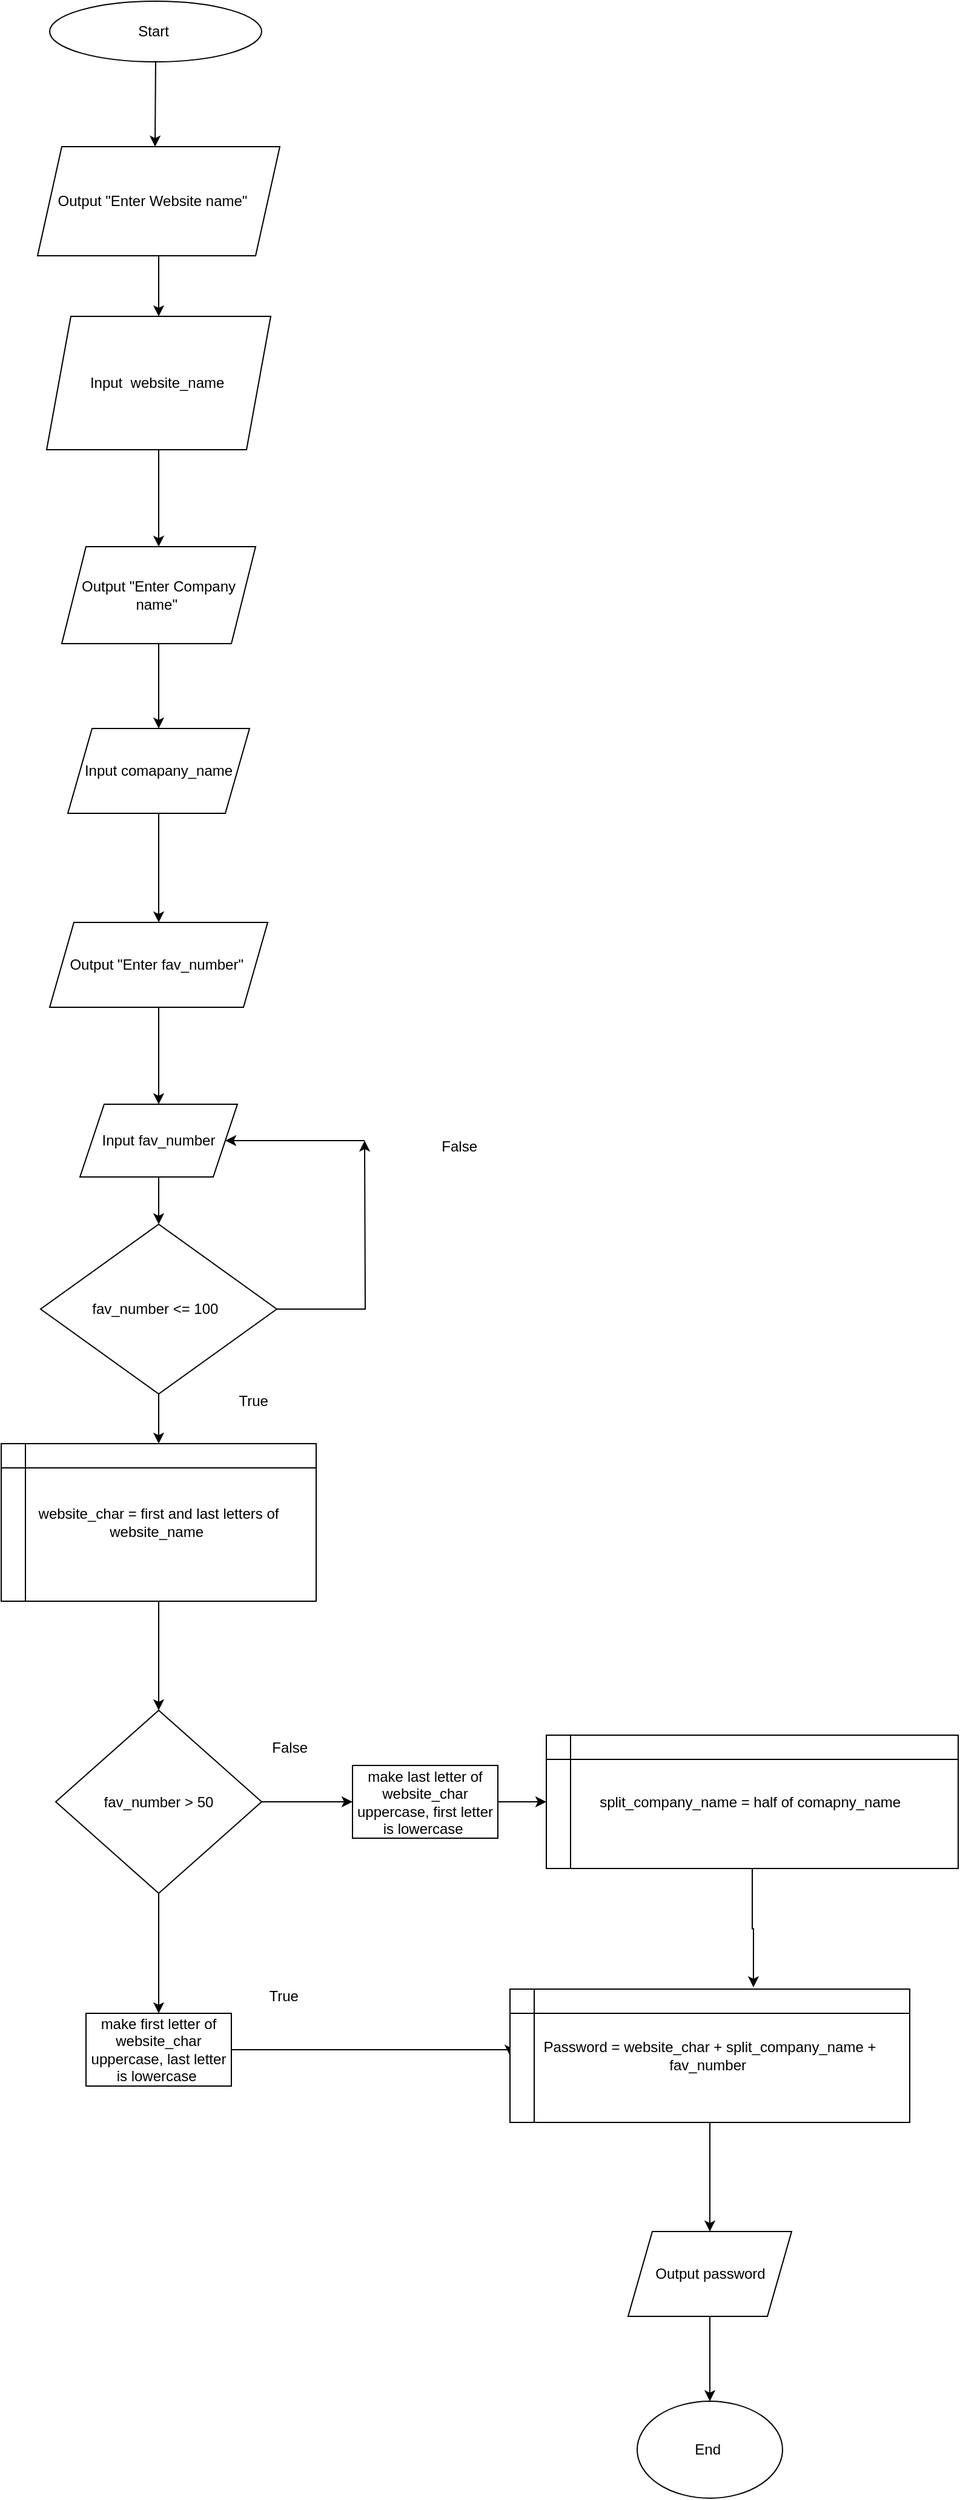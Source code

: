 <mxfile version="22.0.4" type="github">
  <diagram id="C5RBs43oDa-KdzZeNtuy" name="Page-1">
    <mxGraphModel dx="2176" dy="2229" grid="1" gridSize="10" guides="1" tooltips="1" connect="1" arrows="1" fold="1" page="1" pageScale="1" pageWidth="827" pageHeight="1169" math="0" shadow="0">
      <root>
        <mxCell id="WIyWlLk6GJQsqaUBKTNV-0" />
        <mxCell id="WIyWlLk6GJQsqaUBKTNV-1" parent="WIyWlLk6GJQsqaUBKTNV-0" />
        <mxCell id="24DgPlXDkQyMNF_LGgYB-0" value="Start&amp;nbsp;" style="ellipse;whiteSpace=wrap;html=1;" vertex="1" parent="WIyWlLk6GJQsqaUBKTNV-1">
          <mxGeometry x="10" y="20" width="174.98" height="50" as="geometry" />
        </mxCell>
        <mxCell id="24DgPlXDkQyMNF_LGgYB-44" style="edgeStyle=orthogonalEdgeStyle;rounded=0;orthogonalLoop=1;jettySize=auto;html=1;entryX=0.5;entryY=0;entryDx=0;entryDy=0;" edge="1" parent="WIyWlLk6GJQsqaUBKTNV-1" source="24DgPlXDkQyMNF_LGgYB-3" target="24DgPlXDkQyMNF_LGgYB-5">
          <mxGeometry relative="1" as="geometry" />
        </mxCell>
        <mxCell id="24DgPlXDkQyMNF_LGgYB-3" value="Output &quot;Enter Website name&quot;&amp;nbsp; &amp;nbsp;" style="shape=parallelogram;perimeter=parallelogramPerimeter;whiteSpace=wrap;html=1;fixedSize=1;" vertex="1" parent="WIyWlLk6GJQsqaUBKTNV-1">
          <mxGeometry y="140" width="200" height="90" as="geometry" />
        </mxCell>
        <mxCell id="24DgPlXDkQyMNF_LGgYB-47" style="edgeStyle=orthogonalEdgeStyle;rounded=0;orthogonalLoop=1;jettySize=auto;html=1;entryX=0.5;entryY=0;entryDx=0;entryDy=0;" edge="1" parent="WIyWlLk6GJQsqaUBKTNV-1" source="24DgPlXDkQyMNF_LGgYB-5" target="24DgPlXDkQyMNF_LGgYB-12">
          <mxGeometry relative="1" as="geometry" />
        </mxCell>
        <mxCell id="24DgPlXDkQyMNF_LGgYB-5" value="Input&amp;nbsp; website_name&amp;nbsp;" style="shape=parallelogram;perimeter=parallelogramPerimeter;whiteSpace=wrap;html=1;fixedSize=1;" vertex="1" parent="WIyWlLk6GJQsqaUBKTNV-1">
          <mxGeometry x="7.5" y="280" width="185" height="110" as="geometry" />
        </mxCell>
        <mxCell id="24DgPlXDkQyMNF_LGgYB-48" style="edgeStyle=orthogonalEdgeStyle;rounded=0;orthogonalLoop=1;jettySize=auto;html=1;entryX=0.5;entryY=0;entryDx=0;entryDy=0;" edge="1" parent="WIyWlLk6GJQsqaUBKTNV-1" source="24DgPlXDkQyMNF_LGgYB-12" target="24DgPlXDkQyMNF_LGgYB-13">
          <mxGeometry relative="1" as="geometry" />
        </mxCell>
        <mxCell id="24DgPlXDkQyMNF_LGgYB-12" value="Output &quot;Enter Company name&quot;&amp;nbsp;" style="shape=parallelogram;perimeter=parallelogramPerimeter;whiteSpace=wrap;html=1;fixedSize=1;" vertex="1" parent="WIyWlLk6GJQsqaUBKTNV-1">
          <mxGeometry x="20.0" y="470" width="160" height="80" as="geometry" />
        </mxCell>
        <mxCell id="24DgPlXDkQyMNF_LGgYB-49" style="edgeStyle=orthogonalEdgeStyle;rounded=0;orthogonalLoop=1;jettySize=auto;html=1;entryX=0.5;entryY=0;entryDx=0;entryDy=0;" edge="1" parent="WIyWlLk6GJQsqaUBKTNV-1" source="24DgPlXDkQyMNF_LGgYB-13" target="24DgPlXDkQyMNF_LGgYB-18">
          <mxGeometry relative="1" as="geometry" />
        </mxCell>
        <mxCell id="24DgPlXDkQyMNF_LGgYB-13" value="Input comapany_name" style="shape=parallelogram;perimeter=parallelogramPerimeter;whiteSpace=wrap;html=1;fixedSize=1;" vertex="1" parent="WIyWlLk6GJQsqaUBKTNV-1">
          <mxGeometry x="25" y="620" width="150" height="70" as="geometry" />
        </mxCell>
        <mxCell id="24DgPlXDkQyMNF_LGgYB-52" style="edgeStyle=orthogonalEdgeStyle;rounded=0;orthogonalLoop=1;jettySize=auto;html=1;entryX=0.5;entryY=0;entryDx=0;entryDy=0;" edge="1" parent="WIyWlLk6GJQsqaUBKTNV-1" source="24DgPlXDkQyMNF_LGgYB-17" target="24DgPlXDkQyMNF_LGgYB-28">
          <mxGeometry relative="1" as="geometry" />
        </mxCell>
        <mxCell id="24DgPlXDkQyMNF_LGgYB-65" style="edgeStyle=orthogonalEdgeStyle;rounded=0;orthogonalLoop=1;jettySize=auto;html=1;" edge="1" parent="WIyWlLk6GJQsqaUBKTNV-1" source="24DgPlXDkQyMNF_LGgYB-17">
          <mxGeometry relative="1" as="geometry">
            <mxPoint x="270" y="960" as="targetPoint" />
          </mxGeometry>
        </mxCell>
        <mxCell id="24DgPlXDkQyMNF_LGgYB-17" value="fav_number &amp;lt;= 100&amp;nbsp;&amp;nbsp;" style="rhombus;whiteSpace=wrap;html=1;" vertex="1" parent="WIyWlLk6GJQsqaUBKTNV-1">
          <mxGeometry x="2.5" y="1029" width="195" height="140" as="geometry" />
        </mxCell>
        <mxCell id="24DgPlXDkQyMNF_LGgYB-50" style="edgeStyle=orthogonalEdgeStyle;rounded=0;orthogonalLoop=1;jettySize=auto;html=1;" edge="1" parent="WIyWlLk6GJQsqaUBKTNV-1" source="24DgPlXDkQyMNF_LGgYB-18" target="24DgPlXDkQyMNF_LGgYB-19">
          <mxGeometry relative="1" as="geometry" />
        </mxCell>
        <mxCell id="24DgPlXDkQyMNF_LGgYB-18" value="Output &quot;Enter fav_number&quot;&amp;nbsp;" style="shape=parallelogram;perimeter=parallelogramPerimeter;whiteSpace=wrap;html=1;fixedSize=1;" vertex="1" parent="WIyWlLk6GJQsqaUBKTNV-1">
          <mxGeometry x="10" y="780" width="180" height="70" as="geometry" />
        </mxCell>
        <mxCell id="24DgPlXDkQyMNF_LGgYB-51" style="edgeStyle=orthogonalEdgeStyle;rounded=0;orthogonalLoop=1;jettySize=auto;html=1;entryX=0.5;entryY=0;entryDx=0;entryDy=0;" edge="1" parent="WIyWlLk6GJQsqaUBKTNV-1" source="24DgPlXDkQyMNF_LGgYB-19" target="24DgPlXDkQyMNF_LGgYB-17">
          <mxGeometry relative="1" as="geometry" />
        </mxCell>
        <mxCell id="24DgPlXDkQyMNF_LGgYB-19" value="Input fav_number" style="shape=parallelogram;perimeter=parallelogramPerimeter;whiteSpace=wrap;html=1;fixedSize=1;" vertex="1" parent="WIyWlLk6GJQsqaUBKTNV-1">
          <mxGeometry x="35" y="930" width="130" height="60" as="geometry" />
        </mxCell>
        <mxCell id="24DgPlXDkQyMNF_LGgYB-53" style="edgeStyle=orthogonalEdgeStyle;rounded=0;orthogonalLoop=1;jettySize=auto;html=1;entryX=0.5;entryY=0;entryDx=0;entryDy=0;" edge="1" parent="WIyWlLk6GJQsqaUBKTNV-1" source="24DgPlXDkQyMNF_LGgYB-28" target="24DgPlXDkQyMNF_LGgYB-31">
          <mxGeometry relative="1" as="geometry" />
        </mxCell>
        <mxCell id="24DgPlXDkQyMNF_LGgYB-28" value="website_char = first and last letters of website_name&amp;nbsp;" style="shape=internalStorage;whiteSpace=wrap;html=1;backgroundOutline=1;" vertex="1" parent="WIyWlLk6GJQsqaUBKTNV-1">
          <mxGeometry x="-30" y="1210" width="260" height="130" as="geometry" />
        </mxCell>
        <mxCell id="24DgPlXDkQyMNF_LGgYB-54" style="edgeStyle=orthogonalEdgeStyle;rounded=0;orthogonalLoop=1;jettySize=auto;html=1;entryX=0.5;entryY=0;entryDx=0;entryDy=0;" edge="1" parent="WIyWlLk6GJQsqaUBKTNV-1" source="24DgPlXDkQyMNF_LGgYB-31" target="24DgPlXDkQyMNF_LGgYB-33">
          <mxGeometry relative="1" as="geometry" />
        </mxCell>
        <mxCell id="24DgPlXDkQyMNF_LGgYB-55" style="edgeStyle=orthogonalEdgeStyle;rounded=0;orthogonalLoop=1;jettySize=auto;html=1;entryX=0;entryY=0.5;entryDx=0;entryDy=0;" edge="1" parent="WIyWlLk6GJQsqaUBKTNV-1" source="24DgPlXDkQyMNF_LGgYB-31" target="24DgPlXDkQyMNF_LGgYB-35">
          <mxGeometry relative="1" as="geometry" />
        </mxCell>
        <mxCell id="24DgPlXDkQyMNF_LGgYB-31" value="fav_number &amp;gt; 50" style="rhombus;whiteSpace=wrap;html=1;" vertex="1" parent="WIyWlLk6GJQsqaUBKTNV-1">
          <mxGeometry x="15" y="1430" width="170" height="151" as="geometry" />
        </mxCell>
        <mxCell id="24DgPlXDkQyMNF_LGgYB-58" style="edgeStyle=orthogonalEdgeStyle;rounded=0;orthogonalLoop=1;jettySize=auto;html=1;entryX=0;entryY=0.5;entryDx=0;entryDy=0;" edge="1" parent="WIyWlLk6GJQsqaUBKTNV-1" source="24DgPlXDkQyMNF_LGgYB-33" target="24DgPlXDkQyMNF_LGgYB-40">
          <mxGeometry relative="1" as="geometry">
            <Array as="points">
              <mxPoint x="390" y="1710" />
            </Array>
          </mxGeometry>
        </mxCell>
        <mxCell id="24DgPlXDkQyMNF_LGgYB-33" value="make first letter of website_char uppercase, last letter is lowercase&amp;nbsp;" style="rounded=0;whiteSpace=wrap;html=1;" vertex="1" parent="WIyWlLk6GJQsqaUBKTNV-1">
          <mxGeometry x="40.0" y="1680" width="120" height="60" as="geometry" />
        </mxCell>
        <mxCell id="24DgPlXDkQyMNF_LGgYB-56" style="edgeStyle=orthogonalEdgeStyle;rounded=0;orthogonalLoop=1;jettySize=auto;html=1;entryX=0;entryY=0.5;entryDx=0;entryDy=0;" edge="1" parent="WIyWlLk6GJQsqaUBKTNV-1" source="24DgPlXDkQyMNF_LGgYB-35" target="24DgPlXDkQyMNF_LGgYB-37">
          <mxGeometry relative="1" as="geometry" />
        </mxCell>
        <mxCell id="24DgPlXDkQyMNF_LGgYB-35" value="make last letter of website_char uppercase, first letter is lowercase&amp;nbsp;" style="rounded=0;whiteSpace=wrap;html=1;" vertex="1" parent="WIyWlLk6GJQsqaUBKTNV-1">
          <mxGeometry x="260" y="1475.5" width="120" height="60" as="geometry" />
        </mxCell>
        <mxCell id="24DgPlXDkQyMNF_LGgYB-37" value="split_company_name = half of comapny_name&amp;nbsp;" style="shape=internalStorage;whiteSpace=wrap;html=1;backgroundOutline=1;" vertex="1" parent="WIyWlLk6GJQsqaUBKTNV-1">
          <mxGeometry x="420" y="1450.5" width="340" height="110" as="geometry" />
        </mxCell>
        <mxCell id="24DgPlXDkQyMNF_LGgYB-59" style="edgeStyle=orthogonalEdgeStyle;rounded=0;orthogonalLoop=1;jettySize=auto;html=1;" edge="1" parent="WIyWlLk6GJQsqaUBKTNV-1" source="24DgPlXDkQyMNF_LGgYB-40" target="24DgPlXDkQyMNF_LGgYB-41">
          <mxGeometry relative="1" as="geometry" />
        </mxCell>
        <mxCell id="24DgPlXDkQyMNF_LGgYB-40" value="Password = website_char + split_company_name + fav_number&amp;nbsp;" style="shape=internalStorage;whiteSpace=wrap;html=1;backgroundOutline=1;" vertex="1" parent="WIyWlLk6GJQsqaUBKTNV-1">
          <mxGeometry x="390" y="1660" width="330" height="110" as="geometry" />
        </mxCell>
        <mxCell id="24DgPlXDkQyMNF_LGgYB-60" style="edgeStyle=orthogonalEdgeStyle;rounded=0;orthogonalLoop=1;jettySize=auto;html=1;entryX=0.5;entryY=0;entryDx=0;entryDy=0;" edge="1" parent="WIyWlLk6GJQsqaUBKTNV-1" source="24DgPlXDkQyMNF_LGgYB-41" target="24DgPlXDkQyMNF_LGgYB-42">
          <mxGeometry relative="1" as="geometry" />
        </mxCell>
        <mxCell id="24DgPlXDkQyMNF_LGgYB-41" value="Output password" style="shape=parallelogram;perimeter=parallelogramPerimeter;whiteSpace=wrap;html=1;fixedSize=1;" vertex="1" parent="WIyWlLk6GJQsqaUBKTNV-1">
          <mxGeometry x="487.5" y="1860" width="135" height="70" as="geometry" />
        </mxCell>
        <mxCell id="24DgPlXDkQyMNF_LGgYB-42" value="End&amp;nbsp;" style="ellipse;whiteSpace=wrap;html=1;" vertex="1" parent="WIyWlLk6GJQsqaUBKTNV-1">
          <mxGeometry x="495" y="2000" width="120" height="80" as="geometry" />
        </mxCell>
        <mxCell id="24DgPlXDkQyMNF_LGgYB-43" style="edgeStyle=orthogonalEdgeStyle;rounded=0;orthogonalLoop=1;jettySize=auto;html=1;" edge="1" parent="WIyWlLk6GJQsqaUBKTNV-1" source="24DgPlXDkQyMNF_LGgYB-0">
          <mxGeometry relative="1" as="geometry">
            <mxPoint x="97" y="140" as="targetPoint" />
          </mxGeometry>
        </mxCell>
        <mxCell id="24DgPlXDkQyMNF_LGgYB-57" style="edgeStyle=orthogonalEdgeStyle;rounded=0;orthogonalLoop=1;jettySize=auto;html=1;entryX=0.609;entryY=-0.014;entryDx=0;entryDy=0;entryPerimeter=0;" edge="1" parent="WIyWlLk6GJQsqaUBKTNV-1" source="24DgPlXDkQyMNF_LGgYB-37" target="24DgPlXDkQyMNF_LGgYB-40">
          <mxGeometry relative="1" as="geometry" />
        </mxCell>
        <mxCell id="24DgPlXDkQyMNF_LGgYB-62" value="False&amp;nbsp;" style="text;html=1;strokeColor=none;fillColor=none;align=center;verticalAlign=middle;whiteSpace=wrap;rounded=0;" vertex="1" parent="WIyWlLk6GJQsqaUBKTNV-1">
          <mxGeometry x="180" y="1446" width="60" height="30" as="geometry" />
        </mxCell>
        <mxCell id="24DgPlXDkQyMNF_LGgYB-63" value="True&amp;nbsp;" style="text;html=1;strokeColor=none;fillColor=none;align=center;verticalAlign=middle;whiteSpace=wrap;rounded=0;" vertex="1" parent="WIyWlLk6GJQsqaUBKTNV-1">
          <mxGeometry x="175" y="1651" width="60" height="30" as="geometry" />
        </mxCell>
        <mxCell id="24DgPlXDkQyMNF_LGgYB-64" value="True&amp;nbsp;" style="text;html=1;strokeColor=none;fillColor=none;align=center;verticalAlign=middle;whiteSpace=wrap;rounded=0;" vertex="1" parent="WIyWlLk6GJQsqaUBKTNV-1">
          <mxGeometry x="150" y="1160" width="60" height="30" as="geometry" />
        </mxCell>
        <mxCell id="24DgPlXDkQyMNF_LGgYB-67" value="" style="endArrow=classic;html=1;rounded=0;entryX=1;entryY=0.5;entryDx=0;entryDy=0;" edge="1" parent="WIyWlLk6GJQsqaUBKTNV-1" target="24DgPlXDkQyMNF_LGgYB-19">
          <mxGeometry width="50" height="50" relative="1" as="geometry">
            <mxPoint x="270" y="960" as="sourcePoint" />
            <mxPoint x="370" y="940" as="targetPoint" />
            <Array as="points">
              <mxPoint x="200" y="960" />
            </Array>
          </mxGeometry>
        </mxCell>
        <mxCell id="24DgPlXDkQyMNF_LGgYB-68" value="False&amp;nbsp;" style="text;html=1;strokeColor=none;fillColor=none;align=center;verticalAlign=middle;whiteSpace=wrap;rounded=0;" vertex="1" parent="WIyWlLk6GJQsqaUBKTNV-1">
          <mxGeometry x="320" y="950" width="60" height="30" as="geometry" />
        </mxCell>
      </root>
    </mxGraphModel>
  </diagram>
</mxfile>

